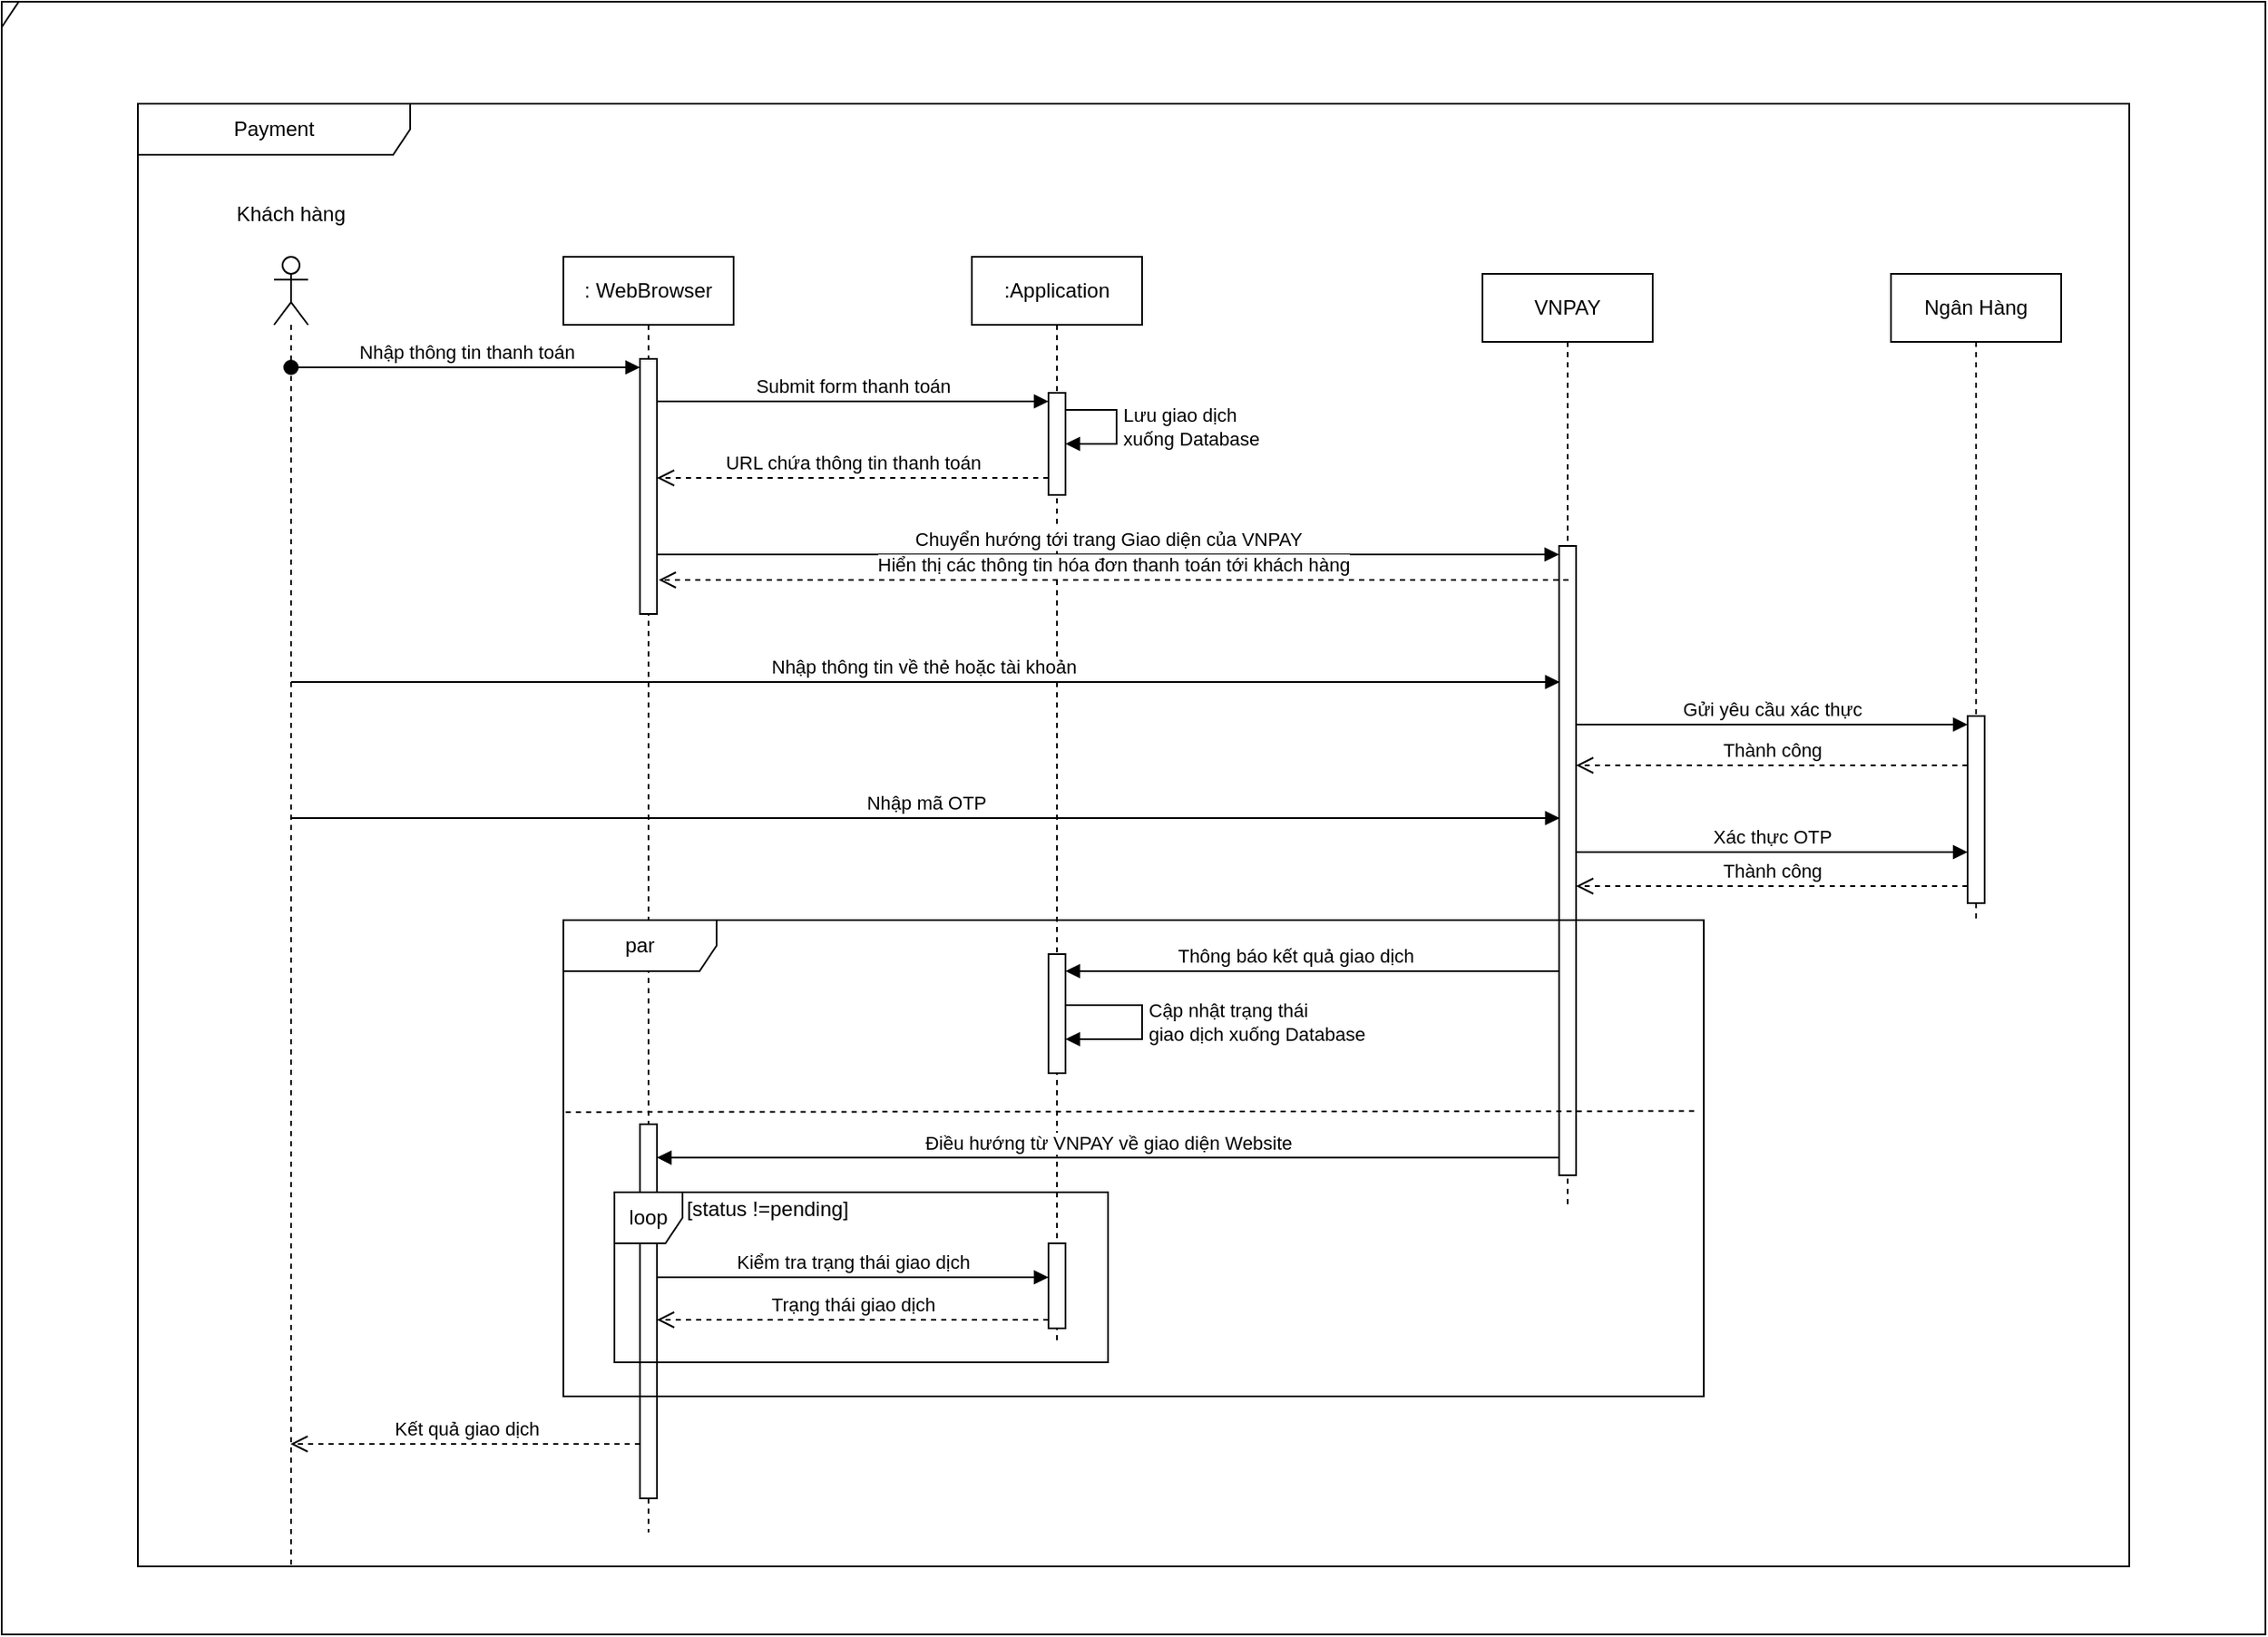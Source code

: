 <mxfile version="26.0.16">
  <diagram name="Page-1" id="2YBvvXClWsGukQMizWep">
    <mxGraphModel dx="2127" dy="1010" grid="1" gridSize="10" guides="1" tooltips="1" connect="1" arrows="1" fold="1" page="1" pageScale="1" pageWidth="1600" pageHeight="1200" math="0" shadow="0">
      <root>
        <mxCell id="0" />
        <mxCell id="1" parent="0" />
        <mxCell id="XJS1gsRUVMk4cXpGDjSc-13" value=": WebBrowser" style="shape=umlLifeline;perimeter=lifelinePerimeter;whiteSpace=wrap;html=1;container=1;dropTarget=0;collapsible=0;recursiveResize=0;outlineConnect=0;portConstraint=eastwest;newEdgeStyle={&quot;edgeStyle&quot;:&quot;elbowEdgeStyle&quot;,&quot;elbow&quot;:&quot;vertical&quot;,&quot;curved&quot;:0,&quot;rounded&quot;:0};" parent="1" vertex="1">
          <mxGeometry x="480" y="190" width="100" height="750" as="geometry" />
        </mxCell>
        <mxCell id="XJS1gsRUVMk4cXpGDjSc-23" value="" style="html=1;points=[[0,0,0,0,5],[0,1,0,0,-5],[1,0,0,0,5],[1,1,0,0,-5]];perimeter=orthogonalPerimeter;outlineConnect=0;targetShapes=umlLifeline;portConstraint=eastwest;newEdgeStyle={&quot;curved&quot;:0,&quot;rounded&quot;:0};" parent="XJS1gsRUVMk4cXpGDjSc-13" vertex="1">
          <mxGeometry x="45" y="60" width="10" height="150" as="geometry" />
        </mxCell>
        <mxCell id="XJS1gsRUVMk4cXpGDjSc-68" value="" style="html=1;points=[[0,0,0,0,5],[0,1,0,0,-5],[1,0,0,0,5],[1,1,0,0,-5]];perimeter=orthogonalPerimeter;outlineConnect=0;targetShapes=umlLifeline;portConstraint=eastwest;newEdgeStyle={&quot;curved&quot;:0,&quot;rounded&quot;:0};" parent="XJS1gsRUVMk4cXpGDjSc-13" vertex="1">
          <mxGeometry x="45" y="510" width="10" height="220" as="geometry" />
        </mxCell>
        <mxCell id="XJS1gsRUVMk4cXpGDjSc-14" value=":Application" style="shape=umlLifeline;perimeter=lifelinePerimeter;whiteSpace=wrap;html=1;container=1;dropTarget=0;collapsible=0;recursiveResize=0;outlineConnect=0;portConstraint=eastwest;newEdgeStyle={&quot;edgeStyle&quot;:&quot;elbowEdgeStyle&quot;,&quot;elbow&quot;:&quot;vertical&quot;,&quot;curved&quot;:0,&quot;rounded&quot;:0};" parent="1" vertex="1">
          <mxGeometry x="720" y="190" width="100" height="640" as="geometry" />
        </mxCell>
        <mxCell id="XJS1gsRUVMk4cXpGDjSc-25" value="" style="html=1;points=[[0,0,0,0,5],[0,1,0,0,-5],[1,0,0,0,5],[1,1,0,0,-5]];perimeter=orthogonalPerimeter;outlineConnect=0;targetShapes=umlLifeline;portConstraint=eastwest;newEdgeStyle={&quot;curved&quot;:0,&quot;rounded&quot;:0};" parent="XJS1gsRUVMk4cXpGDjSc-14" vertex="1">
          <mxGeometry x="45" y="80" width="10" height="60" as="geometry" />
        </mxCell>
        <mxCell id="XJS1gsRUVMk4cXpGDjSc-29" value="Lưu giao dịch&lt;div&gt;xuống Database&lt;/div&gt;" style="html=1;align=left;spacingLeft=2;endArrow=block;rounded=0;edgeStyle=orthogonalEdgeStyle;curved=0;rounded=0;" parent="XJS1gsRUVMk4cXpGDjSc-14" target="XJS1gsRUVMk4cXpGDjSc-25" edge="1">
          <mxGeometry relative="1" as="geometry">
            <mxPoint x="55" y="90" as="sourcePoint" />
            <Array as="points">
              <mxPoint x="85" y="90" />
              <mxPoint x="85" y="110" />
            </Array>
            <mxPoint x="60" y="120" as="targetPoint" />
          </mxGeometry>
        </mxCell>
        <mxCell id="XJS1gsRUVMk4cXpGDjSc-62" value="" style="html=1;points=[[0,0,0,0,5],[0,1,0,0,-5],[1,0,0,0,5],[1,1,0,0,-5]];perimeter=orthogonalPerimeter;outlineConnect=0;targetShapes=umlLifeline;portConstraint=eastwest;newEdgeStyle={&quot;curved&quot;:0,&quot;rounded&quot;:0};" parent="XJS1gsRUVMk4cXpGDjSc-14" vertex="1">
          <mxGeometry x="45" y="410" width="10" height="70" as="geometry" />
        </mxCell>
        <mxCell id="XJS1gsRUVMk4cXpGDjSc-66" value="Cập nhật trạng thái&lt;div&gt;giao dịch xuống Database&lt;/div&gt;" style="html=1;align=left;spacingLeft=2;endArrow=block;rounded=0;edgeStyle=orthogonalEdgeStyle;curved=0;rounded=0;" parent="XJS1gsRUVMk4cXpGDjSc-14" edge="1">
          <mxGeometry relative="1" as="geometry">
            <mxPoint x="55" y="440" as="sourcePoint" />
            <Array as="points">
              <mxPoint x="100" y="440" />
              <mxPoint x="100" y="460" />
            </Array>
            <mxPoint x="55" y="460" as="targetPoint" />
            <mxPoint as="offset" />
          </mxGeometry>
        </mxCell>
        <mxCell id="XJS1gsRUVMk4cXpGDjSc-71" value="" style="html=1;points=[[0,0,0,0,5],[0,1,0,0,-5],[1,0,0,0,5],[1,1,0,0,-5]];perimeter=orthogonalPerimeter;outlineConnect=0;targetShapes=umlLifeline;portConstraint=eastwest;newEdgeStyle={&quot;curved&quot;:0,&quot;rounded&quot;:0};" parent="XJS1gsRUVMk4cXpGDjSc-14" vertex="1">
          <mxGeometry x="45" y="580" width="10" height="50" as="geometry" />
        </mxCell>
        <mxCell id="XJS1gsRUVMk4cXpGDjSc-15" value="VNPAY" style="shape=umlLifeline;perimeter=lifelinePerimeter;whiteSpace=wrap;html=1;container=1;dropTarget=0;collapsible=0;recursiveResize=0;outlineConnect=0;portConstraint=eastwest;newEdgeStyle={&quot;edgeStyle&quot;:&quot;elbowEdgeStyle&quot;,&quot;elbow&quot;:&quot;vertical&quot;,&quot;curved&quot;:0,&quot;rounded&quot;:0};" parent="1" vertex="1">
          <mxGeometry x="1020" y="200" width="100" height="550" as="geometry" />
        </mxCell>
        <mxCell id="XJS1gsRUVMk4cXpGDjSc-37" value="" style="html=1;points=[[0,0,0,0,5],[0,1,0,0,-5],[1,0,0,0,5],[1,1,0,0,-5]];perimeter=orthogonalPerimeter;outlineConnect=0;targetShapes=umlLifeline;portConstraint=eastwest;newEdgeStyle={&quot;curved&quot;:0,&quot;rounded&quot;:0};" parent="XJS1gsRUVMk4cXpGDjSc-15" vertex="1">
          <mxGeometry x="45" y="160" width="10" height="370" as="geometry" />
        </mxCell>
        <mxCell id="XJS1gsRUVMk4cXpGDjSc-47" value="Xác thực OTP" style="html=1;verticalAlign=bottom;endArrow=block;curved=0;rounded=0;" parent="XJS1gsRUVMk4cXpGDjSc-15" target="XJS1gsRUVMk4cXpGDjSc-41" edge="1">
          <mxGeometry relative="1" as="geometry">
            <mxPoint x="55" y="340" as="sourcePoint" />
            <mxPoint x="335" y="340" as="targetPoint" />
          </mxGeometry>
        </mxCell>
        <mxCell id="XJS1gsRUVMk4cXpGDjSc-16" value="Ngân Hàng" style="shape=umlLifeline;perimeter=lifelinePerimeter;whiteSpace=wrap;html=1;container=1;dropTarget=0;collapsible=0;recursiveResize=0;outlineConnect=0;portConstraint=eastwest;newEdgeStyle={&quot;edgeStyle&quot;:&quot;elbowEdgeStyle&quot;,&quot;elbow&quot;:&quot;vertical&quot;,&quot;curved&quot;:0,&quot;rounded&quot;:0};" parent="1" vertex="1">
          <mxGeometry x="1260" y="200" width="100" height="380" as="geometry" />
        </mxCell>
        <mxCell id="XJS1gsRUVMk4cXpGDjSc-41" value="" style="html=1;points=[[0,0,0,0,5],[0,1,0,0,-5],[1,0,0,0,5],[1,1,0,0,-5]];perimeter=orthogonalPerimeter;outlineConnect=0;targetShapes=umlLifeline;portConstraint=eastwest;newEdgeStyle={&quot;curved&quot;:0,&quot;rounded&quot;:0};" parent="XJS1gsRUVMk4cXpGDjSc-16" vertex="1">
          <mxGeometry x="45" y="260" width="10" height="110" as="geometry" />
        </mxCell>
        <mxCell id="XJS1gsRUVMk4cXpGDjSc-17" value="" style="shape=umlLifeline;perimeter=lifelinePerimeter;whiteSpace=wrap;html=1;container=1;dropTarget=0;collapsible=0;recursiveResize=0;outlineConnect=0;portConstraint=eastwest;newEdgeStyle={&quot;curved&quot;:0,&quot;rounded&quot;:0};participant=umlActor;" parent="1" vertex="1">
          <mxGeometry x="310" y="190" width="20" height="770" as="geometry" />
        </mxCell>
        <mxCell id="XJS1gsRUVMk4cXpGDjSc-24" value="Nhập thông tin thanh toán" style="html=1;verticalAlign=bottom;startArrow=oval;endArrow=block;startSize=8;curved=0;rounded=0;entryX=0;entryY=0;entryDx=0;entryDy=5;" parent="1" source="XJS1gsRUVMk4cXpGDjSc-17" target="XJS1gsRUVMk4cXpGDjSc-23" edge="1">
          <mxGeometry relative="1" as="geometry">
            <mxPoint x="660" y="75" as="sourcePoint" />
          </mxGeometry>
        </mxCell>
        <mxCell id="XJS1gsRUVMk4cXpGDjSc-27" value="Submit form thanh toán" style="html=1;verticalAlign=bottom;endArrow=block;curved=0;rounded=0;entryX=0;entryY=0;entryDx=0;entryDy=5;entryPerimeter=0;" parent="1" source="XJS1gsRUVMk4cXpGDjSc-23" target="XJS1gsRUVMk4cXpGDjSc-25" edge="1">
          <mxGeometry width="80" relative="1" as="geometry">
            <mxPoint x="730" y="110" as="sourcePoint" />
            <mxPoint x="810" y="110" as="targetPoint" />
          </mxGeometry>
        </mxCell>
        <mxCell id="XJS1gsRUVMk4cXpGDjSc-31" value="URL chứa thông tin thanh toán" style="html=1;verticalAlign=bottom;endArrow=open;dashed=1;endSize=8;curved=0;rounded=0;" parent="1" source="XJS1gsRUVMk4cXpGDjSc-25" target="XJS1gsRUVMk4cXpGDjSc-23" edge="1">
          <mxGeometry relative="1" as="geometry">
            <mxPoint x="680" y="290" as="sourcePoint" />
            <mxPoint x="600" y="290" as="targetPoint" />
            <Array as="points">
              <mxPoint x="650" y="320" />
            </Array>
          </mxGeometry>
        </mxCell>
        <mxCell id="XJS1gsRUVMk4cXpGDjSc-38" value="Chuyển hướng tới trang Giao diện của VNPAY" style="html=1;verticalAlign=bottom;endArrow=block;curved=0;rounded=0;entryX=0;entryY=0;entryDx=0;entryDy=5;" parent="1" source="XJS1gsRUVMk4cXpGDjSc-23" target="XJS1gsRUVMk4cXpGDjSc-37" edge="1">
          <mxGeometry relative="1" as="geometry">
            <mxPoint x="550" y="345" as="sourcePoint" />
          </mxGeometry>
        </mxCell>
        <mxCell id="XJS1gsRUVMk4cXpGDjSc-39" value="Hiển thị các thông tin hóa đơn thanh toán tới khách hàng" style="html=1;verticalAlign=bottom;endArrow=open;dashed=1;endSize=8;curved=0;rounded=0;" parent="1" edge="1">
          <mxGeometry relative="1" as="geometry">
            <mxPoint x="536" y="380" as="targetPoint" />
            <mxPoint x="1070.5" y="380" as="sourcePoint" />
          </mxGeometry>
        </mxCell>
        <mxCell id="XJS1gsRUVMk4cXpGDjSc-40" value="Nhập thông tin về thẻ hoặc tài khoản&amp;nbsp;" style="html=1;verticalAlign=bottom;endArrow=block;curved=0;rounded=0;" parent="1" edge="1">
          <mxGeometry x="0.001" width="80" relative="1" as="geometry">
            <mxPoint x="320.0" y="440" as="sourcePoint" />
            <mxPoint x="1065.37" y="440" as="targetPoint" />
            <mxPoint as="offset" />
          </mxGeometry>
        </mxCell>
        <mxCell id="XJS1gsRUVMk4cXpGDjSc-43" value="Thành công" style="html=1;verticalAlign=bottom;endArrow=open;dashed=1;endSize=8;curved=0;rounded=0;" parent="1" edge="1">
          <mxGeometry relative="1" as="geometry">
            <mxPoint x="1075.0" y="489" as="targetPoint" />
            <mxPoint x="1305.0" y="489" as="sourcePoint" />
          </mxGeometry>
        </mxCell>
        <mxCell id="XJS1gsRUVMk4cXpGDjSc-42" value="Gửi yêu cầu xác thực" style="html=1;verticalAlign=bottom;endArrow=block;curved=0;rounded=0;entryX=0;entryY=0;entryDx=0;entryDy=5;" parent="1" source="XJS1gsRUVMk4cXpGDjSc-37" target="XJS1gsRUVMk4cXpGDjSc-41" edge="1">
          <mxGeometry relative="1" as="geometry">
            <mxPoint x="1290" y="455" as="sourcePoint" />
          </mxGeometry>
        </mxCell>
        <mxCell id="XJS1gsRUVMk4cXpGDjSc-45" value="Nhập mã OTP" style="html=1;verticalAlign=bottom;endArrow=block;curved=0;rounded=0;" parent="1" edge="1">
          <mxGeometry x="0.001" width="80" relative="1" as="geometry">
            <mxPoint x="320.0" y="520" as="sourcePoint" />
            <mxPoint x="1065.37" y="520" as="targetPoint" />
            <mxPoint as="offset" />
          </mxGeometry>
        </mxCell>
        <mxCell id="XJS1gsRUVMk4cXpGDjSc-46" value="Thành công" style="html=1;verticalAlign=bottom;endArrow=open;dashed=1;endSize=8;curved=0;rounded=0;" parent="1" source="XJS1gsRUVMk4cXpGDjSc-41" edge="1">
          <mxGeometry relative="1" as="geometry">
            <mxPoint x="1075" y="560" as="targetPoint" />
            <mxPoint x="1300" y="560" as="sourcePoint" />
          </mxGeometry>
        </mxCell>
        <mxCell id="XJS1gsRUVMk4cXpGDjSc-64" value="Thông báo kết quả giao dịch" style="html=1;verticalAlign=bottom;endArrow=block;curved=0;rounded=0;" parent="1" edge="1">
          <mxGeometry x="0.069" width="80" relative="1" as="geometry">
            <mxPoint x="1065" y="610" as="sourcePoint" />
            <mxPoint x="775" y="610" as="targetPoint" />
            <mxPoint as="offset" />
          </mxGeometry>
        </mxCell>
        <mxCell id="XJS1gsRUVMk4cXpGDjSc-73" value="Trạng thái giao dịch" style="html=1;verticalAlign=bottom;endArrow=open;dashed=1;endSize=8;curved=0;rounded=0;exitX=0;exitY=1;exitDx=0;exitDy=-5;" parent="1" source="XJS1gsRUVMk4cXpGDjSc-71" target="XJS1gsRUVMk4cXpGDjSc-68" edge="1">
          <mxGeometry relative="1" as="geometry">
            <mxPoint x="695" y="795" as="targetPoint" />
          </mxGeometry>
        </mxCell>
        <mxCell id="XJS1gsRUVMk4cXpGDjSc-72" value="Kiểm tra trạng thái giao dịch" style="html=1;verticalAlign=bottom;endArrow=block;curved=0;rounded=0;entryX=0;entryY=0;entryDx=0;entryDy=5;" parent="1" edge="1">
          <mxGeometry relative="1" as="geometry">
            <mxPoint x="535" y="790" as="sourcePoint" />
            <mxPoint x="765" y="790" as="targetPoint" />
          </mxGeometry>
        </mxCell>
        <mxCell id="XJS1gsRUVMk4cXpGDjSc-74" value="Kết quả giao dịch" style="html=1;verticalAlign=bottom;endArrow=open;dashed=1;endSize=8;curved=0;rounded=0;" parent="1" edge="1">
          <mxGeometry relative="1" as="geometry">
            <mxPoint x="525" y="888" as="sourcePoint" />
            <mxPoint x="319.63" y="888" as="targetPoint" />
          </mxGeometry>
        </mxCell>
        <mxCell id="XJS1gsRUVMk4cXpGDjSc-75" value="loop" style="shape=umlFrame;whiteSpace=wrap;html=1;pointerEvents=0;width=40;height=30;" parent="1" vertex="1">
          <mxGeometry x="510" y="740" width="290" height="100" as="geometry" />
        </mxCell>
        <mxCell id="XJS1gsRUVMk4cXpGDjSc-77" value="par" style="shape=umlFrame;whiteSpace=wrap;html=1;pointerEvents=0;recursiveResize=0;container=1;collapsible=0;width=90;height=30;" parent="1" vertex="1">
          <mxGeometry x="480" y="580" width="670" height="280" as="geometry" />
        </mxCell>
        <mxCell id="XJS1gsRUVMk4cXpGDjSc-67" value="Điều hướng từ VNPAY về giao diện Website" style="html=1;verticalAlign=bottom;endArrow=block;curved=0;rounded=0;" parent="XJS1gsRUVMk4cXpGDjSc-77" edge="1">
          <mxGeometry width="80" relative="1" as="geometry">
            <mxPoint x="585" y="139.63" as="sourcePoint" />
            <mxPoint x="55" y="139.63" as="targetPoint" />
            <Array as="points">
              <mxPoint x="380" y="139.63" />
            </Array>
          </mxGeometry>
        </mxCell>
        <mxCell id="XJS1gsRUVMk4cXpGDjSc-76" value="[status !=pending]" style="text;html=1;align=center;verticalAlign=middle;whiteSpace=wrap;rounded=0;" parent="XJS1gsRUVMk4cXpGDjSc-77" vertex="1">
          <mxGeometry x="70" y="160" width="100" height="20" as="geometry" />
        </mxCell>
        <mxCell id="XJS1gsRUVMk4cXpGDjSc-79" value="" style="endArrow=none;dashed=1;html=1;rounded=0;entryX=0.995;entryY=0.401;entryDx=0;entryDy=0;entryPerimeter=0;exitX=0.002;exitY=0.403;exitDx=0;exitDy=0;exitPerimeter=0;" parent="1" source="XJS1gsRUVMk4cXpGDjSc-77" target="XJS1gsRUVMk4cXpGDjSc-77" edge="1">
          <mxGeometry width="50" height="50" relative="1" as="geometry">
            <mxPoint x="490" y="695" as="sourcePoint" />
            <mxPoint x="540" y="600" as="targetPoint" />
          </mxGeometry>
        </mxCell>
        <mxCell id="XJS1gsRUVMk4cXpGDjSc-80" value="Khách hàng" style="text;html=1;align=center;verticalAlign=middle;whiteSpace=wrap;rounded=0;" parent="1" vertex="1">
          <mxGeometry x="275" y="150" width="90" height="30" as="geometry" />
        </mxCell>
        <mxCell id="XJS1gsRUVMk4cXpGDjSc-81" value="Payment" style="shape=umlFrame;whiteSpace=wrap;html=1;pointerEvents=0;recursiveResize=0;container=1;collapsible=0;width=160;" parent="1" vertex="1">
          <mxGeometry x="230" y="100" width="1170" height="860" as="geometry" />
        </mxCell>
        <mxCell id="bkbWzFKjdR6Nc3hXKBsQ-1" value="" style="shape=umlFrame;whiteSpace=wrap;html=1;pointerEvents=0;recursiveResize=0;container=1;collapsible=0;width=10;height=15;" vertex="1" parent="1">
          <mxGeometry x="150" y="40" width="1330" height="960" as="geometry" />
        </mxCell>
      </root>
    </mxGraphModel>
  </diagram>
</mxfile>
